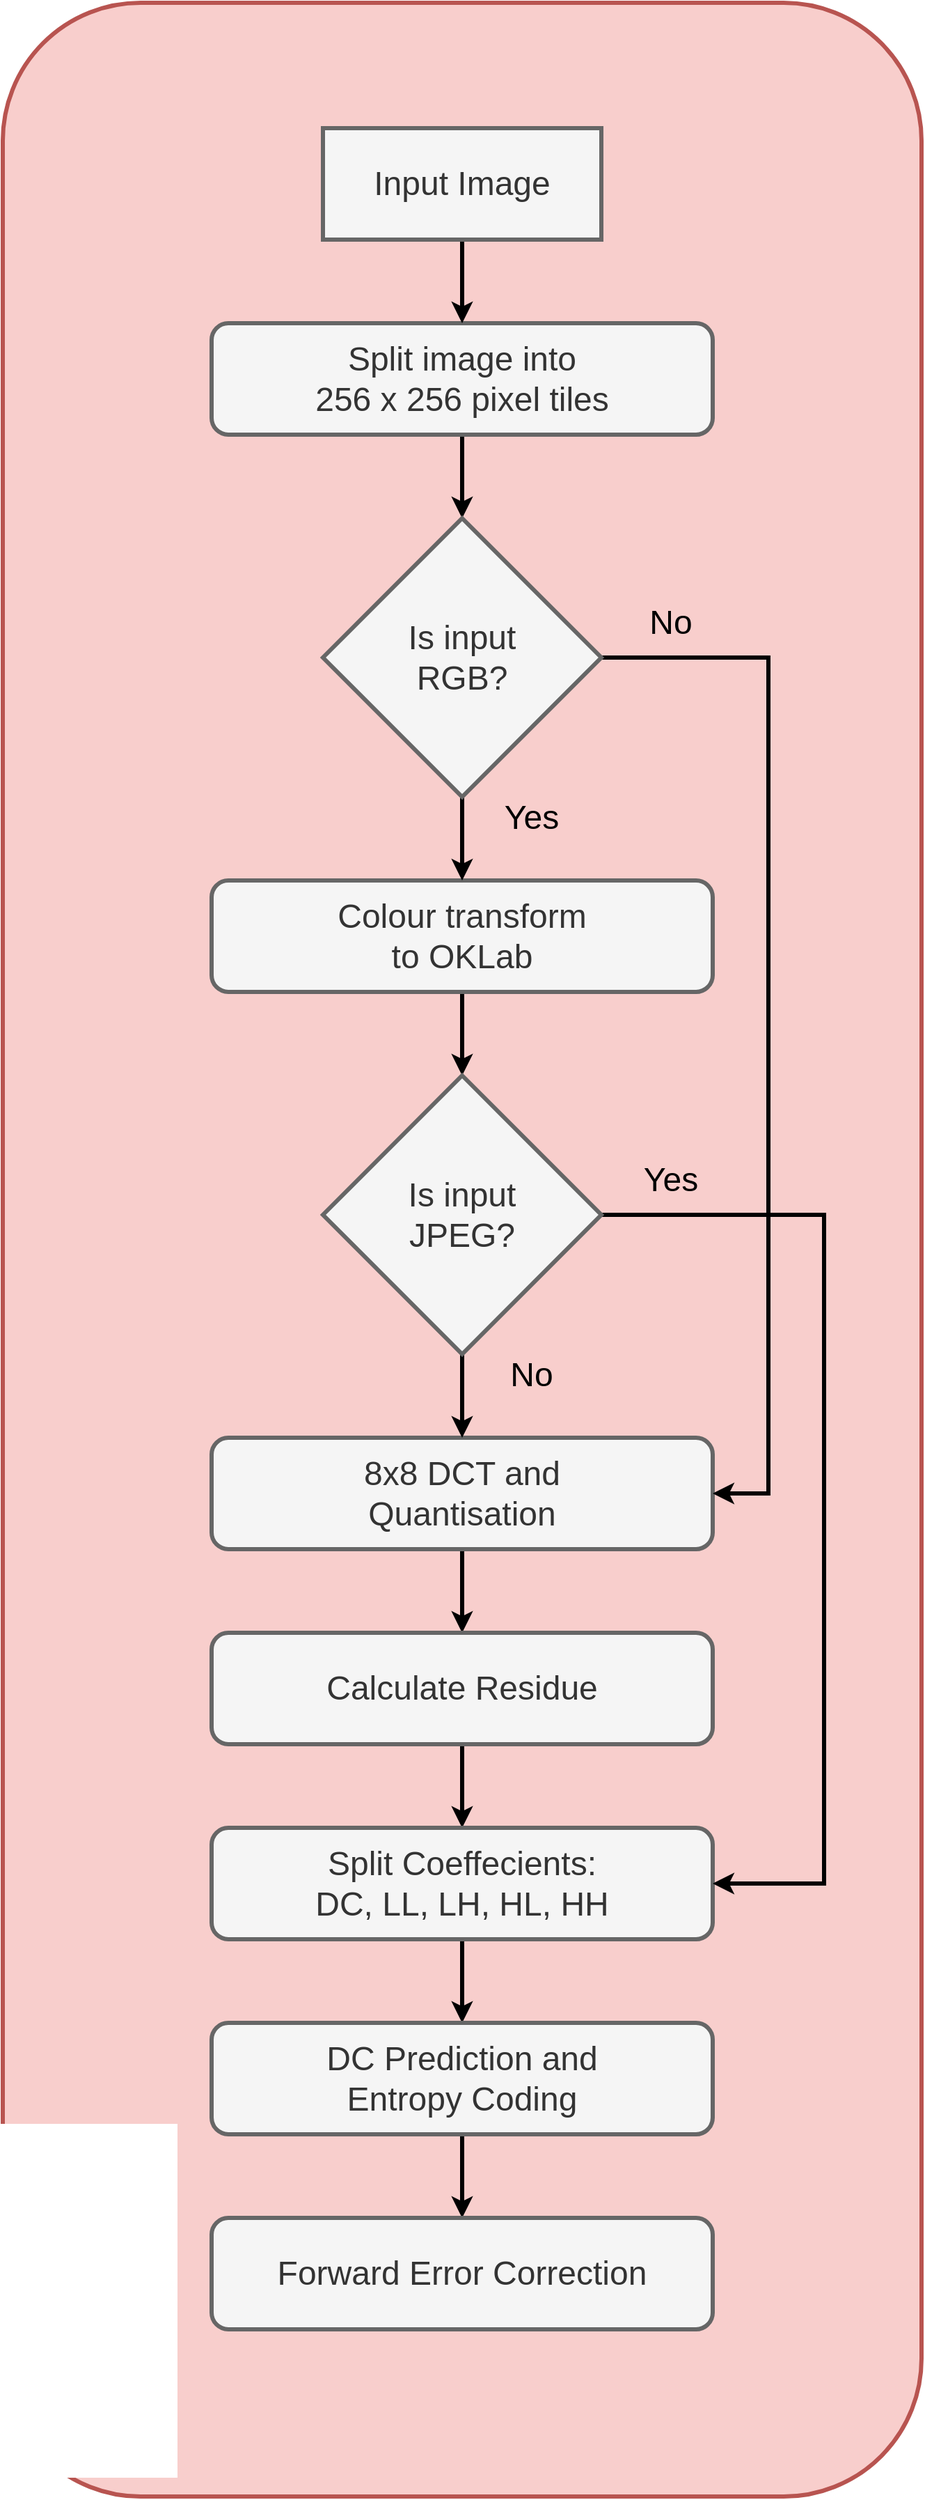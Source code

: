 <mxfile version="21.1.2" type="device">
  <diagram name="Page-1" id="T3zgl7tHg-XdywimSlLe">
    <mxGraphModel dx="3187" dy="7864" grid="1" gridSize="10" guides="1" tooltips="1" connect="1" arrows="1" fold="1" page="1" pageScale="1" pageWidth="6000" pageHeight="6000" math="0" shadow="0">
      <root>
        <mxCell id="0" />
        <mxCell id="1" parent="0" />
        <mxCell id="6bZn3hYEf9uluFe8qO5s-36" value="" style="rounded=1;whiteSpace=wrap;html=1;fillColor=#f8cecc;strokeColor=#b85450;fontSize=24;fontStyle=0;strokeWidth=3;" vertex="1" parent="1">
          <mxGeometry x="10" y="-430" width="660" height="1790" as="geometry" />
        </mxCell>
        <mxCell id="6bZn3hYEf9uluFe8qO5s-26" style="edgeStyle=orthogonalEdgeStyle;rounded=0;orthogonalLoop=1;jettySize=auto;html=1;exitX=0.5;exitY=1;exitDx=0;exitDy=0;entryX=0.5;entryY=0;entryDx=0;entryDy=0;fontSize=24;fontStyle=0;strokeWidth=3;" edge="1" parent="1" source="6bZn3hYEf9uluFe8qO5s-1" target="6bZn3hYEf9uluFe8qO5s-25">
          <mxGeometry relative="1" as="geometry" />
        </mxCell>
        <mxCell id="6bZn3hYEf9uluFe8qO5s-1" value="Split image into&lt;br&gt;256 x 256 pixel tiles" style="rounded=1;whiteSpace=wrap;html=1;fontSize=24;fillColor=#f5f5f5;fontColor=#333333;strokeColor=#666666;fontStyle=0;strokeWidth=3;" vertex="1" parent="1">
          <mxGeometry x="160" y="-200" width="360" height="80" as="geometry" />
        </mxCell>
        <mxCell id="6bZn3hYEf9uluFe8qO5s-23" style="edgeStyle=orthogonalEdgeStyle;rounded=0;orthogonalLoop=1;jettySize=auto;html=1;exitX=0.5;exitY=1;exitDx=0;exitDy=0;entryX=0.5;entryY=0;entryDx=0;entryDy=0;fontSize=24;fontStyle=0;strokeWidth=3;" edge="1" parent="1" source="6bZn3hYEf9uluFe8qO5s-2" target="6bZn3hYEf9uluFe8qO5s-18">
          <mxGeometry relative="1" as="geometry" />
        </mxCell>
        <mxCell id="6bZn3hYEf9uluFe8qO5s-2" value="Colour transform &lt;br&gt;to OKLab" style="rounded=1;whiteSpace=wrap;html=1;fontSize=24;fillColor=#f5f5f5;fontColor=#333333;strokeColor=#666666;fontStyle=0;strokeWidth=3;" vertex="1" parent="1">
          <mxGeometry x="160" y="200" width="360" height="80" as="geometry" />
        </mxCell>
        <mxCell id="6bZn3hYEf9uluFe8qO5s-11" style="edgeStyle=orthogonalEdgeStyle;rounded=0;orthogonalLoop=1;jettySize=auto;html=1;exitX=0.5;exitY=1;exitDx=0;exitDy=0;entryX=0.5;entryY=0;entryDx=0;entryDy=0;fontSize=24;fontStyle=0;strokeWidth=3;" edge="1" parent="1" source="6bZn3hYEf9uluFe8qO5s-3" target="6bZn3hYEf9uluFe8qO5s-4">
          <mxGeometry relative="1" as="geometry" />
        </mxCell>
        <mxCell id="6bZn3hYEf9uluFe8qO5s-3" value="8x8 DCT and &lt;br&gt;Quantisation" style="rounded=1;whiteSpace=wrap;html=1;fontSize=24;fillColor=#f5f5f5;fontColor=#333333;strokeColor=#666666;fontStyle=0;strokeWidth=3;" vertex="1" parent="1">
          <mxGeometry x="160" y="600" width="360" height="80" as="geometry" />
        </mxCell>
        <mxCell id="6bZn3hYEf9uluFe8qO5s-12" style="edgeStyle=orthogonalEdgeStyle;rounded=0;orthogonalLoop=1;jettySize=auto;html=1;exitX=0.5;exitY=1;exitDx=0;exitDy=0;entryX=0.5;entryY=0;entryDx=0;entryDy=0;fontSize=24;fontStyle=0;strokeWidth=3;" edge="1" parent="1" source="6bZn3hYEf9uluFe8qO5s-4" target="6bZn3hYEf9uluFe8qO5s-5">
          <mxGeometry relative="1" as="geometry" />
        </mxCell>
        <mxCell id="6bZn3hYEf9uluFe8qO5s-4" value="Calculate Residue" style="rounded=1;whiteSpace=wrap;html=1;fontSize=24;fillColor=#f5f5f5;fontColor=#333333;strokeColor=#666666;fontStyle=0;strokeWidth=3;" vertex="1" parent="1">
          <mxGeometry x="160" y="740" width="360" height="80" as="geometry" />
        </mxCell>
        <mxCell id="6bZn3hYEf9uluFe8qO5s-13" style="edgeStyle=orthogonalEdgeStyle;rounded=0;orthogonalLoop=1;jettySize=auto;html=1;exitX=0.5;exitY=1;exitDx=0;exitDy=0;entryX=0.5;entryY=0;entryDx=0;entryDy=0;fontSize=24;fontStyle=0;strokeWidth=3;" edge="1" parent="1" source="6bZn3hYEf9uluFe8qO5s-5" target="6bZn3hYEf9uluFe8qO5s-6">
          <mxGeometry relative="1" as="geometry" />
        </mxCell>
        <mxCell id="6bZn3hYEf9uluFe8qO5s-5" value="Split Coeffecients: &lt;br&gt;DC, LL, LH, HL, HH" style="rounded=1;whiteSpace=wrap;html=1;fontSize=24;fillColor=#f5f5f5;fontColor=#333333;strokeColor=#666666;fontStyle=0;strokeWidth=3;" vertex="1" parent="1">
          <mxGeometry x="160" y="880" width="360" height="80" as="geometry" />
        </mxCell>
        <mxCell id="6bZn3hYEf9uluFe8qO5s-14" style="edgeStyle=orthogonalEdgeStyle;rounded=0;orthogonalLoop=1;jettySize=auto;html=1;exitX=0.5;exitY=1;exitDx=0;exitDy=0;entryX=0.5;entryY=0;entryDx=0;entryDy=0;fontSize=24;fontStyle=0;strokeWidth=3;" edge="1" parent="1" source="6bZn3hYEf9uluFe8qO5s-6" target="6bZn3hYEf9uluFe8qO5s-7">
          <mxGeometry relative="1" as="geometry" />
        </mxCell>
        <mxCell id="6bZn3hYEf9uluFe8qO5s-6" value="DC Prediction and &lt;br&gt;Entropy Coding" style="rounded=1;whiteSpace=wrap;html=1;fontSize=24;fillColor=#f5f5f5;fontColor=#333333;strokeColor=#666666;fontStyle=0;strokeWidth=3;" vertex="1" parent="1">
          <mxGeometry x="160" y="1020" width="360" height="80" as="geometry" />
        </mxCell>
        <mxCell id="6bZn3hYEf9uluFe8qO5s-7" value="Forward Error Correction" style="rounded=1;whiteSpace=wrap;html=1;fontSize=24;fillColor=#f5f5f5;fontColor=#333333;strokeColor=#666666;fontStyle=0;strokeWidth=3;" vertex="1" parent="1">
          <mxGeometry x="160" y="1160" width="360" height="80" as="geometry" />
        </mxCell>
        <mxCell id="6bZn3hYEf9uluFe8qO5s-20" style="edgeStyle=orthogonalEdgeStyle;rounded=0;orthogonalLoop=1;jettySize=auto;html=1;exitX=0.5;exitY=1;exitDx=0;exitDy=0;entryX=0.5;entryY=0;entryDx=0;entryDy=0;fontSize=24;fontStyle=0;strokeWidth=3;" edge="1" parent="1" source="6bZn3hYEf9uluFe8qO5s-18" target="6bZn3hYEf9uluFe8qO5s-3">
          <mxGeometry relative="1" as="geometry" />
        </mxCell>
        <mxCell id="6bZn3hYEf9uluFe8qO5s-39" style="edgeStyle=orthogonalEdgeStyle;rounded=0;orthogonalLoop=1;jettySize=auto;html=1;exitX=1;exitY=0.5;exitDx=0;exitDy=0;entryX=1;entryY=0.5;entryDx=0;entryDy=0;strokeWidth=3;fontStyle=0;fontSize=24;" edge="1" parent="1" source="6bZn3hYEf9uluFe8qO5s-18" target="6bZn3hYEf9uluFe8qO5s-5">
          <mxGeometry relative="1" as="geometry">
            <Array as="points">
              <mxPoint x="600" y="440" />
              <mxPoint x="600" y="920" />
            </Array>
          </mxGeometry>
        </mxCell>
        <mxCell id="6bZn3hYEf9uluFe8qO5s-18" value="Is input&lt;br style=&quot;font-size: 24px;&quot;&gt;JPEG?" style="rhombus;whiteSpace=wrap;html=1;fontSize=24;fillColor=#f5f5f5;fontColor=#333333;strokeColor=#666666;fontStyle=0;strokeWidth=3;" vertex="1" parent="1">
          <mxGeometry x="240" y="340" width="200" height="200" as="geometry" />
        </mxCell>
        <mxCell id="6bZn3hYEf9uluFe8qO5s-21" value="No" style="text;html=1;strokeColor=none;fillColor=none;align=center;verticalAlign=middle;whiteSpace=wrap;rounded=0;fontSize=24;fontStyle=0;strokeWidth=3;" vertex="1" parent="1">
          <mxGeometry x="360" y="540" width="60" height="30" as="geometry" />
        </mxCell>
        <mxCell id="6bZn3hYEf9uluFe8qO5s-22" value="Yes" style="text;html=1;strokeColor=none;fillColor=none;align=center;verticalAlign=middle;whiteSpace=wrap;rounded=0;fontSize=24;fontStyle=0;strokeWidth=3;" vertex="1" parent="1">
          <mxGeometry x="460" y="400" width="60" height="30" as="geometry" />
        </mxCell>
        <mxCell id="6bZn3hYEf9uluFe8qO5s-27" style="edgeStyle=orthogonalEdgeStyle;rounded=0;orthogonalLoop=1;jettySize=auto;html=1;exitX=0.5;exitY=1;exitDx=0;exitDy=0;entryX=0.5;entryY=0;entryDx=0;entryDy=0;fontSize=24;fontStyle=0;strokeWidth=3;" edge="1" parent="1" source="6bZn3hYEf9uluFe8qO5s-25" target="6bZn3hYEf9uluFe8qO5s-2">
          <mxGeometry relative="1" as="geometry" />
        </mxCell>
        <mxCell id="6bZn3hYEf9uluFe8qO5s-33" style="edgeStyle=orthogonalEdgeStyle;rounded=0;orthogonalLoop=1;jettySize=auto;html=1;exitX=1;exitY=0.5;exitDx=0;exitDy=0;entryX=1;entryY=0.5;entryDx=0;entryDy=0;fontSize=24;fontStyle=0;strokeWidth=3;" edge="1" parent="1" source="6bZn3hYEf9uluFe8qO5s-25" target="6bZn3hYEf9uluFe8qO5s-3">
          <mxGeometry relative="1" as="geometry">
            <Array as="points">
              <mxPoint x="560" y="40" />
              <mxPoint x="560" y="640" />
            </Array>
          </mxGeometry>
        </mxCell>
        <mxCell id="6bZn3hYEf9uluFe8qO5s-25" value="Is input &lt;br style=&quot;font-size: 24px;&quot;&gt;RGB?" style="rhombus;whiteSpace=wrap;html=1;fontSize=24;fillColor=#f5f5f5;fontColor=#333333;strokeColor=#666666;fontStyle=0;strokeWidth=3;" vertex="1" parent="1">
          <mxGeometry x="240" y="-60" width="200" height="200" as="geometry" />
        </mxCell>
        <mxCell id="6bZn3hYEf9uluFe8qO5s-30" value="No" style="text;html=1;strokeColor=none;fillColor=none;align=center;verticalAlign=middle;whiteSpace=wrap;rounded=0;fontSize=24;fontStyle=0;strokeWidth=3;" vertex="1" parent="1">
          <mxGeometry x="460" width="60" height="30" as="geometry" />
        </mxCell>
        <mxCell id="6bZn3hYEf9uluFe8qO5s-31" value="Yes" style="text;html=1;strokeColor=none;fillColor=none;align=center;verticalAlign=middle;whiteSpace=wrap;rounded=0;fontSize=24;fontStyle=0;strokeWidth=3;" vertex="1" parent="1">
          <mxGeometry x="360" y="140" width="60" height="30" as="geometry" />
        </mxCell>
        <mxCell id="6bZn3hYEf9uluFe8qO5s-35" style="edgeStyle=orthogonalEdgeStyle;rounded=0;orthogonalLoop=1;jettySize=auto;html=1;exitX=0.5;exitY=1;exitDx=0;exitDy=0;entryX=0.5;entryY=0;entryDx=0;entryDy=0;fontSize=24;fontStyle=0;strokeWidth=3;" edge="1" parent="1" source="6bZn3hYEf9uluFe8qO5s-34" target="6bZn3hYEf9uluFe8qO5s-1">
          <mxGeometry relative="1" as="geometry" />
        </mxCell>
        <mxCell id="6bZn3hYEf9uluFe8qO5s-34" value="Input Image" style="rounded=0;whiteSpace=wrap;html=1;fontSize=24;fillColor=#f5f5f5;strokeColor=#666666;fontColor=#333333;fontStyle=0;strokeWidth=3;" vertex="1" parent="1">
          <mxGeometry x="240" y="-340" width="200" height="80" as="geometry" />
        </mxCell>
      </root>
    </mxGraphModel>
  </diagram>
</mxfile>
